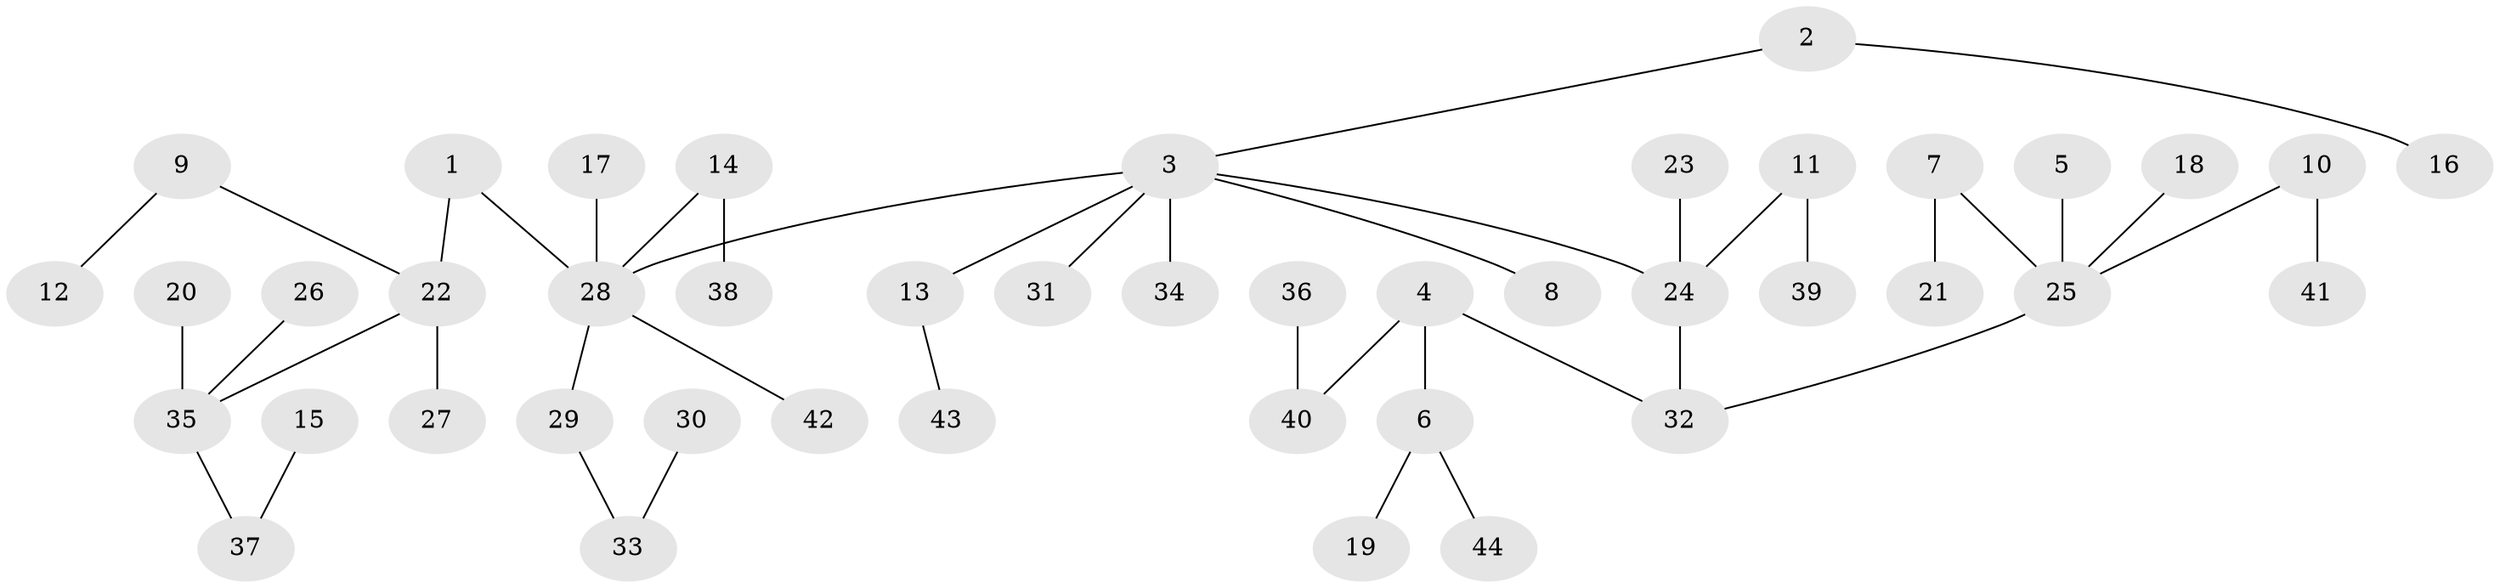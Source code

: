 // original degree distribution, {6: 0.03409090909090909, 4: 0.045454545454545456, 8: 0.011363636363636364, 7: 0.011363636363636364, 2: 0.2727272727272727, 1: 0.5113636363636364, 3: 0.10227272727272728, 5: 0.011363636363636364}
// Generated by graph-tools (version 1.1) at 2025/02/03/09/25 03:02:26]
// undirected, 44 vertices, 43 edges
graph export_dot {
graph [start="1"]
  node [color=gray90,style=filled];
  1;
  2;
  3;
  4;
  5;
  6;
  7;
  8;
  9;
  10;
  11;
  12;
  13;
  14;
  15;
  16;
  17;
  18;
  19;
  20;
  21;
  22;
  23;
  24;
  25;
  26;
  27;
  28;
  29;
  30;
  31;
  32;
  33;
  34;
  35;
  36;
  37;
  38;
  39;
  40;
  41;
  42;
  43;
  44;
  1 -- 22 [weight=1.0];
  1 -- 28 [weight=1.0];
  2 -- 3 [weight=1.0];
  2 -- 16 [weight=1.0];
  3 -- 8 [weight=1.0];
  3 -- 13 [weight=1.0];
  3 -- 24 [weight=1.0];
  3 -- 28 [weight=1.0];
  3 -- 31 [weight=1.0];
  3 -- 34 [weight=1.0];
  4 -- 6 [weight=1.0];
  4 -- 32 [weight=1.0];
  4 -- 40 [weight=1.0];
  5 -- 25 [weight=1.0];
  6 -- 19 [weight=1.0];
  6 -- 44 [weight=1.0];
  7 -- 21 [weight=1.0];
  7 -- 25 [weight=1.0];
  9 -- 12 [weight=1.0];
  9 -- 22 [weight=1.0];
  10 -- 25 [weight=1.0];
  10 -- 41 [weight=1.0];
  11 -- 24 [weight=1.0];
  11 -- 39 [weight=1.0];
  13 -- 43 [weight=1.0];
  14 -- 28 [weight=1.0];
  14 -- 38 [weight=1.0];
  15 -- 37 [weight=1.0];
  17 -- 28 [weight=1.0];
  18 -- 25 [weight=1.0];
  20 -- 35 [weight=1.0];
  22 -- 27 [weight=1.0];
  22 -- 35 [weight=1.0];
  23 -- 24 [weight=1.0];
  24 -- 32 [weight=1.0];
  25 -- 32 [weight=1.0];
  26 -- 35 [weight=1.0];
  28 -- 29 [weight=1.0];
  28 -- 42 [weight=1.0];
  29 -- 33 [weight=1.0];
  30 -- 33 [weight=1.0];
  35 -- 37 [weight=1.0];
  36 -- 40 [weight=1.0];
}
